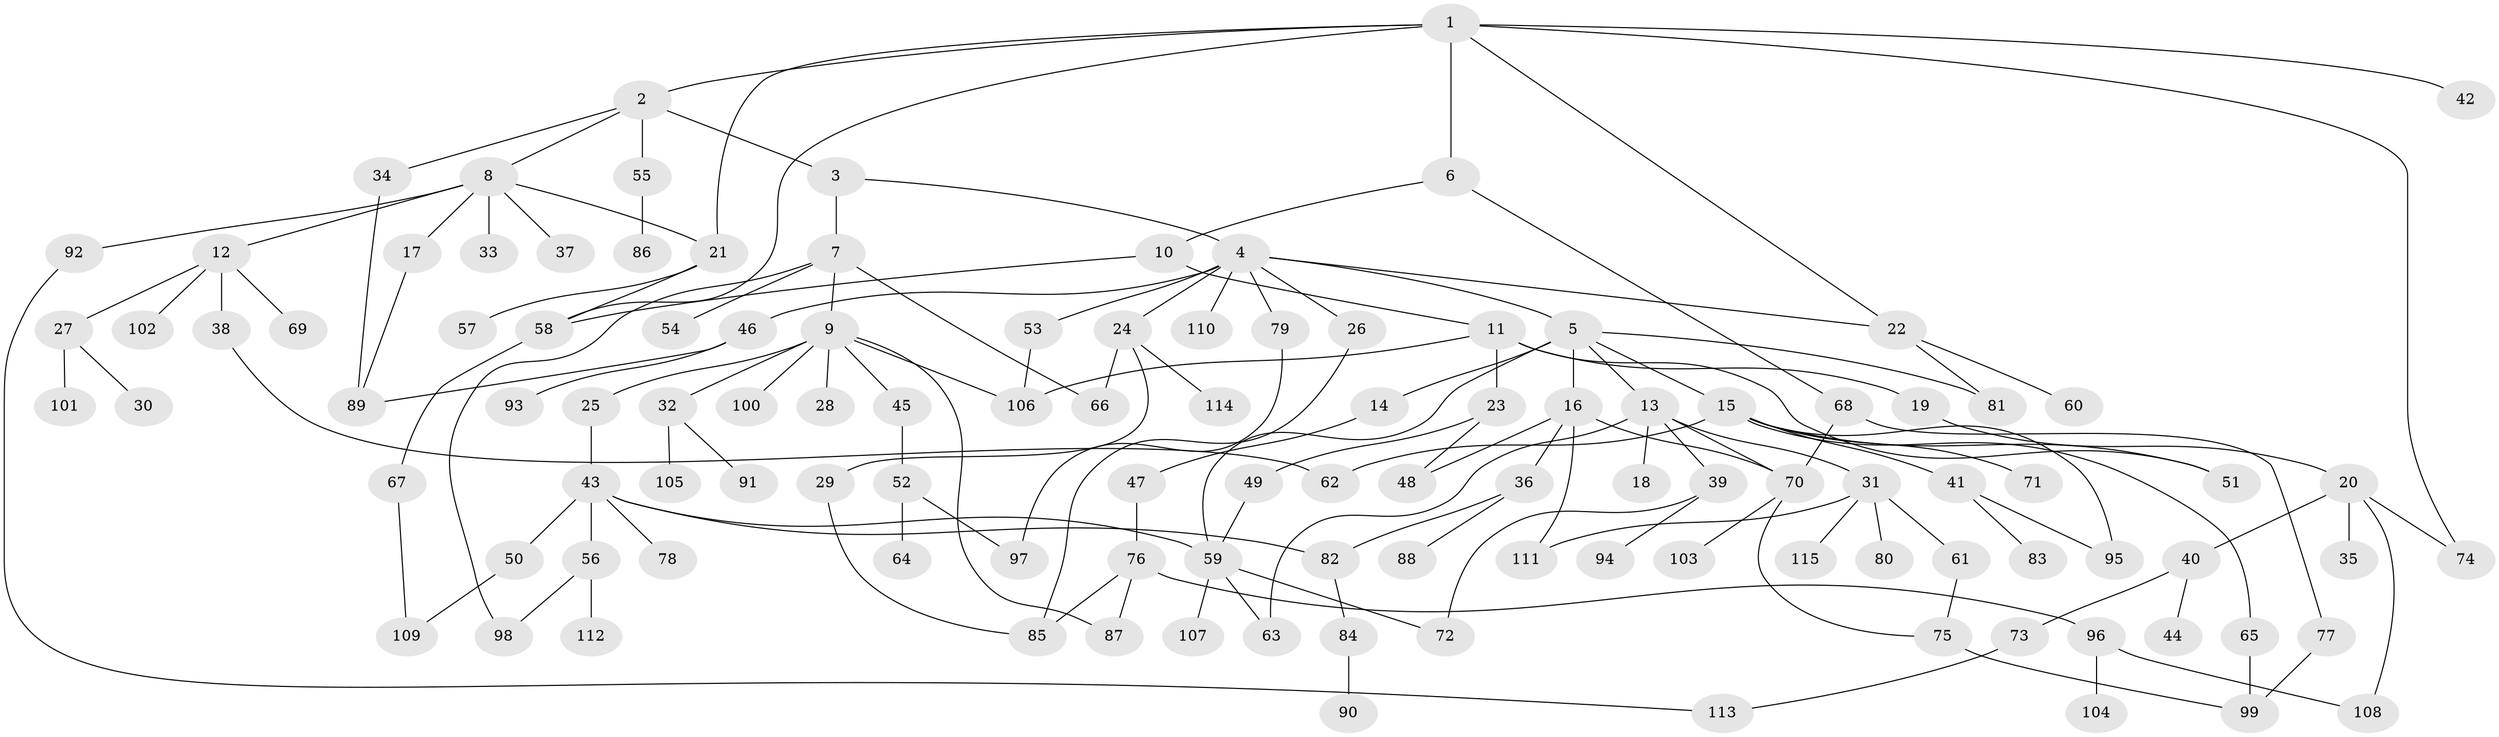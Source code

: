 // Generated by graph-tools (version 1.1) at 2025/00/03/09/25 03:00:59]
// undirected, 115 vertices, 148 edges
graph export_dot {
graph [start="1"]
  node [color=gray90,style=filled];
  1;
  2;
  3;
  4;
  5;
  6;
  7;
  8;
  9;
  10;
  11;
  12;
  13;
  14;
  15;
  16;
  17;
  18;
  19;
  20;
  21;
  22;
  23;
  24;
  25;
  26;
  27;
  28;
  29;
  30;
  31;
  32;
  33;
  34;
  35;
  36;
  37;
  38;
  39;
  40;
  41;
  42;
  43;
  44;
  45;
  46;
  47;
  48;
  49;
  50;
  51;
  52;
  53;
  54;
  55;
  56;
  57;
  58;
  59;
  60;
  61;
  62;
  63;
  64;
  65;
  66;
  67;
  68;
  69;
  70;
  71;
  72;
  73;
  74;
  75;
  76;
  77;
  78;
  79;
  80;
  81;
  82;
  83;
  84;
  85;
  86;
  87;
  88;
  89;
  90;
  91;
  92;
  93;
  94;
  95;
  96;
  97;
  98;
  99;
  100;
  101;
  102;
  103;
  104;
  105;
  106;
  107;
  108;
  109;
  110;
  111;
  112;
  113;
  114;
  115;
  1 -- 2;
  1 -- 6;
  1 -- 42;
  1 -- 58;
  1 -- 22;
  1 -- 21;
  1 -- 74;
  2 -- 3;
  2 -- 8;
  2 -- 34;
  2 -- 55;
  3 -- 4;
  3 -- 7;
  4 -- 5;
  4 -- 22;
  4 -- 24;
  4 -- 26;
  4 -- 46;
  4 -- 53;
  4 -- 79;
  4 -- 110;
  5 -- 13;
  5 -- 14;
  5 -- 15;
  5 -- 16;
  5 -- 59;
  5 -- 81;
  6 -- 10;
  6 -- 68;
  7 -- 9;
  7 -- 54;
  7 -- 98;
  7 -- 66;
  8 -- 12;
  8 -- 17;
  8 -- 21;
  8 -- 33;
  8 -- 37;
  8 -- 92;
  9 -- 25;
  9 -- 28;
  9 -- 32;
  9 -- 45;
  9 -- 100;
  9 -- 106;
  9 -- 87;
  10 -- 11;
  10 -- 58;
  11 -- 19;
  11 -- 23;
  11 -- 51;
  11 -- 106;
  12 -- 27;
  12 -- 38;
  12 -- 69;
  12 -- 102;
  13 -- 18;
  13 -- 31;
  13 -- 39;
  13 -- 63;
  13 -- 70;
  14 -- 47;
  15 -- 41;
  15 -- 65;
  15 -- 71;
  15 -- 95;
  15 -- 51;
  15 -- 62;
  16 -- 36;
  16 -- 48;
  16 -- 111;
  16 -- 70;
  17 -- 89;
  19 -- 20;
  20 -- 35;
  20 -- 40;
  20 -- 74;
  20 -- 108;
  21 -- 57;
  21 -- 58;
  22 -- 60;
  22 -- 81;
  23 -- 49;
  23 -- 48;
  24 -- 29;
  24 -- 66;
  24 -- 114;
  25 -- 43;
  26 -- 85;
  27 -- 30;
  27 -- 101;
  29 -- 85;
  31 -- 61;
  31 -- 80;
  31 -- 111;
  31 -- 115;
  32 -- 91;
  32 -- 105;
  34 -- 89;
  36 -- 88;
  36 -- 82;
  38 -- 62;
  39 -- 94;
  39 -- 72;
  40 -- 44;
  40 -- 73;
  41 -- 83;
  41 -- 95;
  43 -- 50;
  43 -- 56;
  43 -- 78;
  43 -- 82;
  43 -- 59;
  45 -- 52;
  46 -- 93;
  46 -- 89;
  47 -- 76;
  49 -- 59;
  50 -- 109;
  52 -- 64;
  52 -- 97;
  53 -- 106;
  55 -- 86;
  56 -- 98;
  56 -- 112;
  58 -- 67;
  59 -- 72;
  59 -- 107;
  59 -- 63;
  61 -- 75;
  65 -- 99;
  67 -- 109;
  68 -- 70;
  68 -- 77;
  70 -- 103;
  70 -- 75;
  73 -- 113;
  75 -- 99;
  76 -- 87;
  76 -- 96;
  76 -- 85;
  77 -- 99;
  79 -- 97;
  82 -- 84;
  84 -- 90;
  92 -- 113;
  96 -- 104;
  96 -- 108;
}
